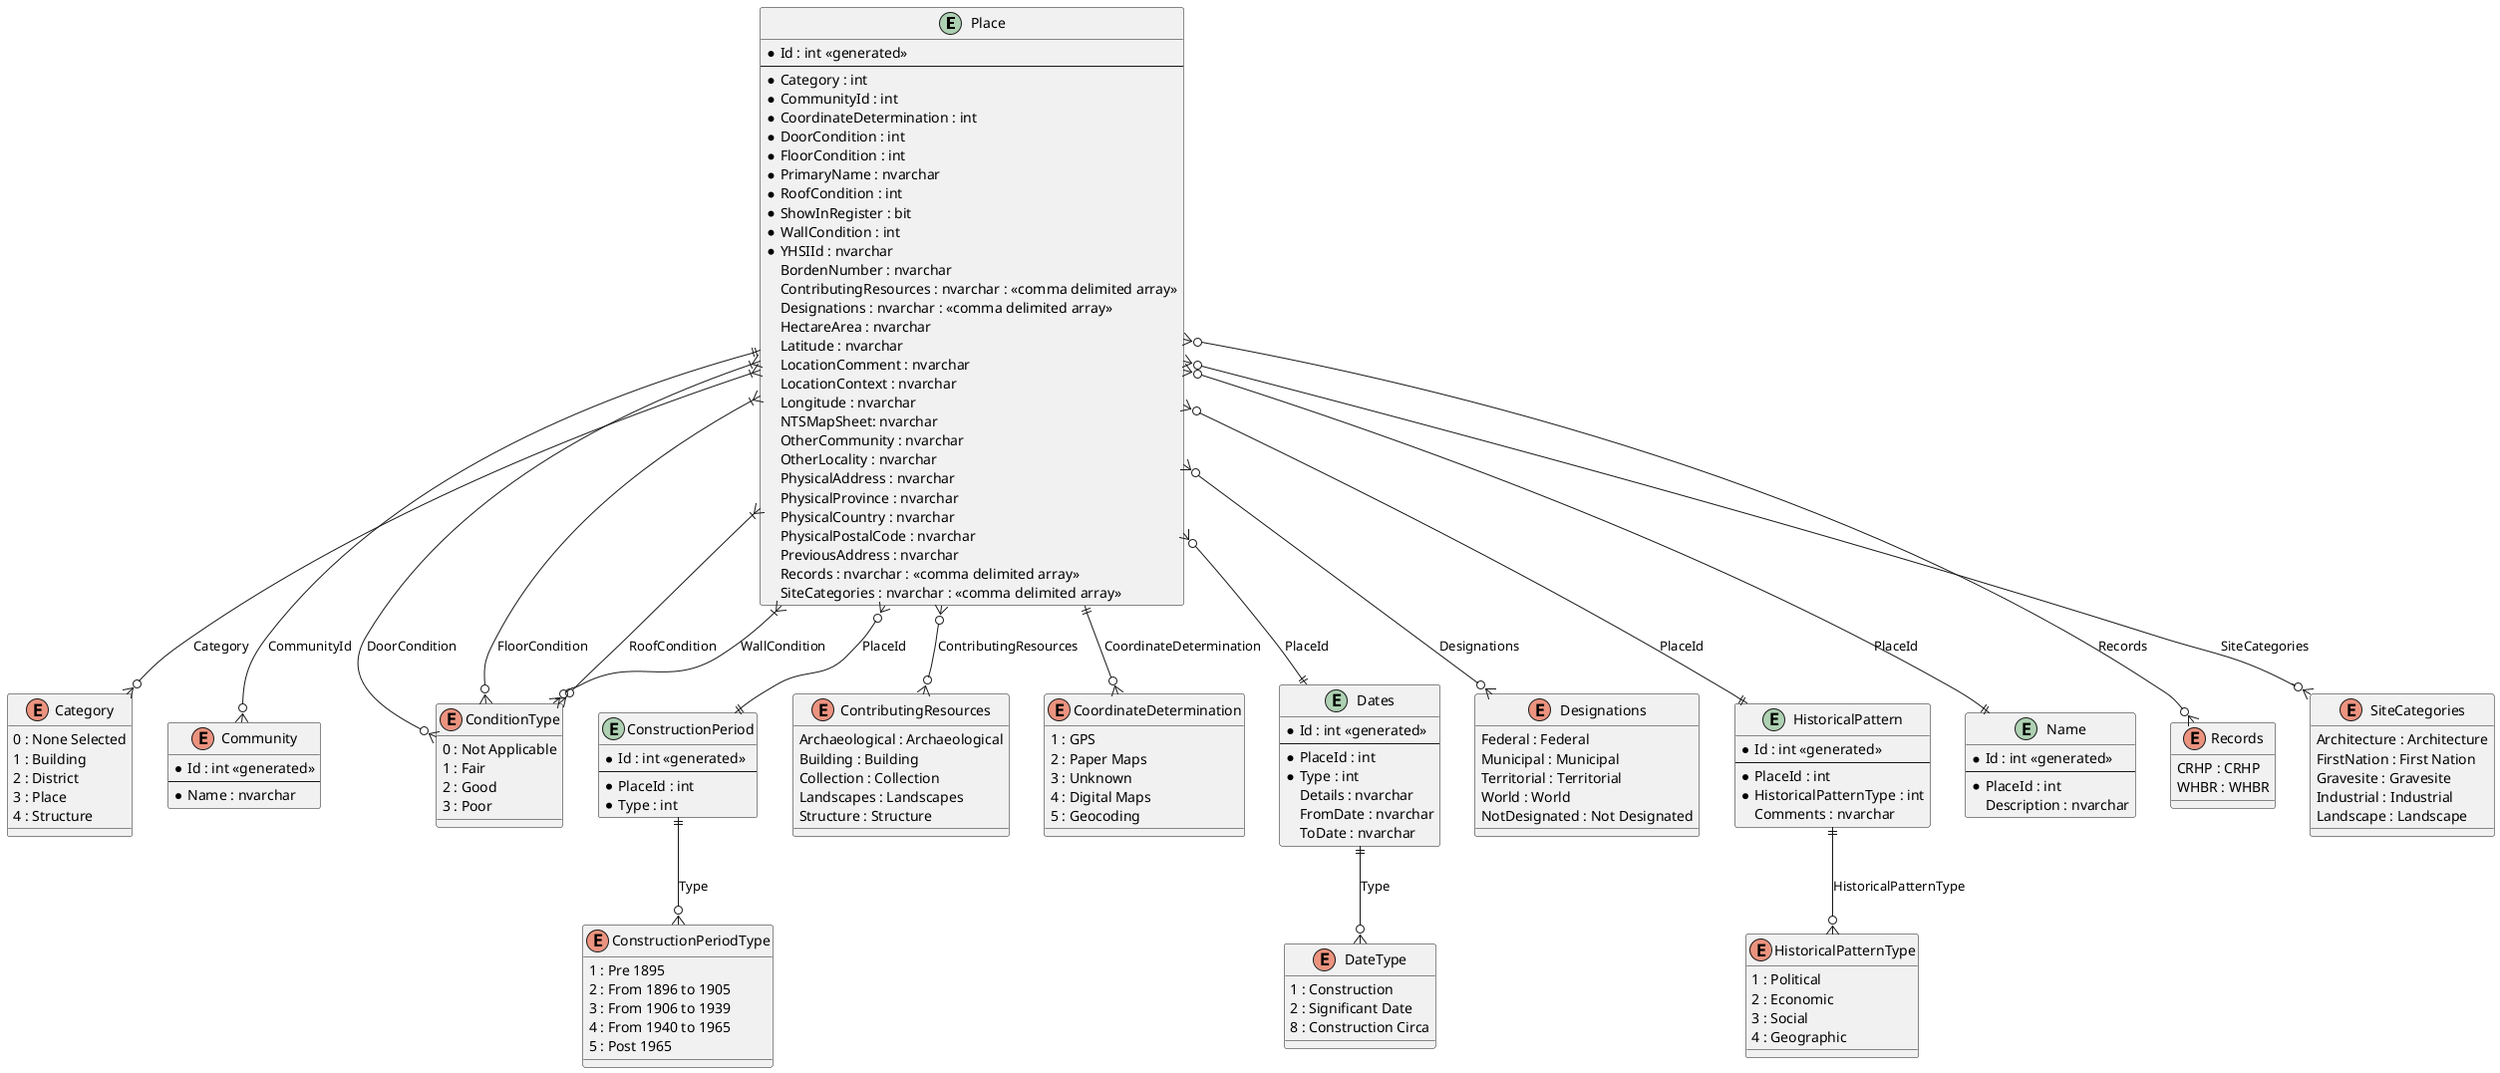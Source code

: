 @startuml

entity "Place" as place {
  * Id : int <<generated>>
  --
  * Category : int
  * CommunityId : int
  * CoordinateDetermination : int
  * DoorCondition : int
  * FloorCondition : int
  * PrimaryName : nvarchar
  * RoofCondition : int
  * ShowInRegister : bit
  * WallCondition : int
  * YHSIId : nvarchar
  BordenNumber : nvarchar
  ContributingResources : nvarchar : <<comma delimited array>>
  Designations : nvarchar : <<comma delimited array>>
  HectareArea : nvarchar
  Latitude : nvarchar
  LocationComment : nvarchar
  LocationContext : nvarchar
  Longitude : nvarchar
  NTSMapSheet: nvarchar
  OtherCommunity : nvarchar
  OtherLocality : nvarchar
  PhysicalAddress : nvarchar
  PhysicalProvince : nvarchar
  PhysicalCountry : nvarchar
  PhysicalPostalCode : nvarchar
  PreviousAddress : nvarchar
  Records : nvarchar : <<comma delimited array>>
  SiteCategories : nvarchar : <<comma delimited array>>
}

enum "Category" as category {
  0 : None Selected
  1 : Building
  2 : District
  3 : Place
  4 : Structure
}

enum "Community" as community {
  * Id : int <<generated>>
  --
  * Name : nvarchar
}

enum "ConditionType" as condition_type {
  0 : Not Applicable
  1 : Fair
  2 : Good
  3 : Poor
}

entity "ConstructionPeriod" as construction_period {
  * Id : int <<generated>>
  --
  * PlaceId : int
  * Type : int
}

enum "ConstructionPeriodType" as construction_period_type {
  1 : Pre 1895
  2 : From 1896 to 1905
  3 : From 1906 to 1939
  4 : From 1940 to 1965
  5 : Post 1965
}

enum "ContributingResources" as contributing_resources {
  Archaeological : Archaeological
  Building : Building
  Collection : Collection
  Landscapes : Landscapes
  Structure : Structure
}

enum "CoordinateDetermination" as coordinate_determination {
  1 : GPS
  2 : Paper Maps
  3 : Unknown
  4 : Digital Maps
  5 : Geocoding
}

entity "Dates" as dates {
  * Id : int <<generated>>
  --
  * PlaceId : int
  * Type : int
  Details : nvarchar
  FromDate : nvarchar
  ToDate : nvarchar
}

enum "DateType" as date_type {
  1 : Construction
  2 : Significant Date
  8 : Construction Circa
}

enum "Designations" as designations {
  Federal : Federal
  Municipal : Municipal
  Territorial : Territorial
  World : World
  NotDesignated : Not Designated
}

entity "HistoricalPattern" as historical_pattern {
  * Id : int <<generated>>
  --
  * PlaceId : int
  * HistoricalPatternType : int
  Comments : nvarchar
}

enum "HistoricalPatternType" as historical_pattern_type {
  1 : Political
  2 : Economic
  3 : Social
  4 : Geographic
}

entity "Name" as name {
  * Id : int <<generated>>
  --
  * PlaceId : int
  Description : nvarchar
}

enum "Records" as records {
  CRHP : CRHP
  WHBR : WHBR
}

enum "SiteCategories" as site_categories {
  Architecture : Architecture
  FirstNation : First Nation
  Gravesite : Gravesite
  Industrial : Industrial
  Landscape : Landscape
}

place }|--o{ category : Category
place ||--o{ community : CommunityId
place }|--o{ condition_type : DoorCondition
place }|--o{ condition_type : FloorCondition
place }|--o{ condition_type : RoofCondition
place }|--o{ condition_type : WallCondition
place }o--|| construction_period : PlaceId
place }o--o{ contributing_resources : ContributingResources
place ||--o{ coordinate_determination : CoordinateDetermination
place }o--|| dates : PlaceId
place }o--o{ designations : Designations
place }o--|| historical_pattern : PlaceId
place }o--|| name : PlaceId
place }o--o{ records : Records
place }o--o{ site_categories : SiteCategories
historical_pattern ||--o{ historical_pattern_type : HistoricalPatternType
dates ||--o{ date_type : Type
construction_period ||--o{ construction_period_type : Type

@enduml
